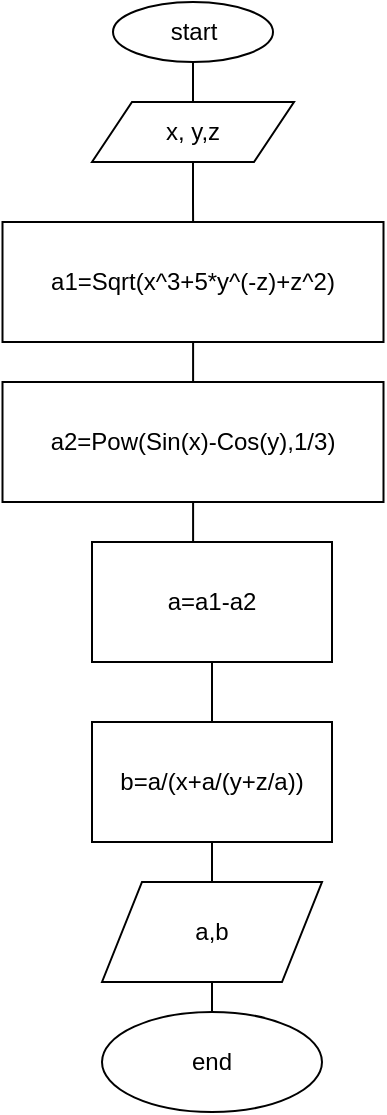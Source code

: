 <mxfile version="13.8.3"><diagram id="YKFjA1we_ySUaK2FHpc_" name="Page-1"><mxGraphModel dx="998" dy="548" grid="1" gridSize="10" guides="1" tooltips="1" connect="1" arrows="1" fold="1" page="1" pageScale="1" pageWidth="827" pageHeight="1169" math="0" shadow="0"><root><mxCell id="kBfvg8lKye6YREqayKH3-0"/><mxCell id="kBfvg8lKye6YREqayKH3-1" parent="kBfvg8lKye6YREqayKH3-0"/><mxCell id="ztIFfnz2i87--7uEpPRv-3" style="edgeStyle=orthogonalEdgeStyle;rounded=0;orthogonalLoop=1;jettySize=auto;html=1;exitX=0.5;exitY=1;exitDx=0;exitDy=0;entryX=0.5;entryY=0;entryDx=0;entryDy=0;endArrow=none;endFill=0;" edge="1" parent="kBfvg8lKye6YREqayKH3-1" source="ztIFfnz2i87--7uEpPRv-1" target="ztIFfnz2i87--7uEpPRv-2"><mxGeometry relative="1" as="geometry"/></mxCell><mxCell id="ztIFfnz2i87--7uEpPRv-1" value="start" style="ellipse;whiteSpace=wrap;html=1;" vertex="1" parent="kBfvg8lKye6YREqayKH3-1"><mxGeometry x="380.5" y="30" width="80" height="30" as="geometry"/></mxCell><mxCell id="ztIFfnz2i87--7uEpPRv-5" value="" style="edgeStyle=orthogonalEdgeStyle;rounded=0;orthogonalLoop=1;jettySize=auto;html=1;endArrow=none;endFill=0;" edge="1" parent="kBfvg8lKye6YREqayKH3-1" source="ztIFfnz2i87--7uEpPRv-2" target="ztIFfnz2i87--7uEpPRv-4"><mxGeometry relative="1" as="geometry"/></mxCell><mxCell id="ztIFfnz2i87--7uEpPRv-2" value="x, y,z" style="shape=parallelogram;perimeter=parallelogramPerimeter;whiteSpace=wrap;html=1;fixedSize=1;" vertex="1" parent="kBfvg8lKye6YREqayKH3-1"><mxGeometry x="370" y="80" width="101" height="30" as="geometry"/></mxCell><mxCell id="ztIFfnz2i87--7uEpPRv-7" value="" style="edgeStyle=orthogonalEdgeStyle;rounded=0;orthogonalLoop=1;jettySize=auto;html=1;endArrow=none;endFill=0;" edge="1" parent="kBfvg8lKye6YREqayKH3-1" source="ztIFfnz2i87--7uEpPRv-4" target="ztIFfnz2i87--7uEpPRv-6"><mxGeometry relative="1" as="geometry"/></mxCell><mxCell id="ztIFfnz2i87--7uEpPRv-4" value="a1=Sqrt(x^3+5*y^(-z)+z^2)" style="whiteSpace=wrap;html=1;" vertex="1" parent="kBfvg8lKye6YREqayKH3-1"><mxGeometry x="325.25" y="140" width="190.5" height="60" as="geometry"/></mxCell><mxCell id="ztIFfnz2i87--7uEpPRv-9" value="" style="edgeStyle=orthogonalEdgeStyle;rounded=0;orthogonalLoop=1;jettySize=auto;html=1;endArrow=none;endFill=0;" edge="1" parent="kBfvg8lKye6YREqayKH3-1" source="ztIFfnz2i87--7uEpPRv-6" target="ztIFfnz2i87--7uEpPRv-8"><mxGeometry relative="1" as="geometry"/></mxCell><mxCell id="ztIFfnz2i87--7uEpPRv-6" value="a2=Pow(Sin(x)-Cos(y),1/3)" style="whiteSpace=wrap;html=1;" vertex="1" parent="kBfvg8lKye6YREqayKH3-1"><mxGeometry x="325.25" y="220" width="190.5" height="60" as="geometry"/></mxCell><mxCell id="ztIFfnz2i87--7uEpPRv-11" value="" style="edgeStyle=orthogonalEdgeStyle;rounded=0;orthogonalLoop=1;jettySize=auto;html=1;endArrow=none;endFill=0;" edge="1" parent="kBfvg8lKye6YREqayKH3-1" source="ztIFfnz2i87--7uEpPRv-8" target="ztIFfnz2i87--7uEpPRv-10"><mxGeometry relative="1" as="geometry"/></mxCell><mxCell id="ztIFfnz2i87--7uEpPRv-8" value="a=a1-a2" style="whiteSpace=wrap;html=1;" vertex="1" parent="kBfvg8lKye6YREqayKH3-1"><mxGeometry x="370" y="300" width="120" height="60" as="geometry"/></mxCell><mxCell id="ztIFfnz2i87--7uEpPRv-13" value="" style="edgeStyle=orthogonalEdgeStyle;rounded=0;orthogonalLoop=1;jettySize=auto;html=1;endArrow=none;endFill=0;" edge="1" parent="kBfvg8lKye6YREqayKH3-1" source="ztIFfnz2i87--7uEpPRv-10" target="ztIFfnz2i87--7uEpPRv-12"><mxGeometry relative="1" as="geometry"/></mxCell><mxCell id="ztIFfnz2i87--7uEpPRv-10" value="b=a/(x+a/(y+z/a))" style="whiteSpace=wrap;html=1;" vertex="1" parent="kBfvg8lKye6YREqayKH3-1"><mxGeometry x="370" y="390" width="120" height="60" as="geometry"/></mxCell><mxCell id="ztIFfnz2i87--7uEpPRv-15" value="" style="edgeStyle=orthogonalEdgeStyle;rounded=0;orthogonalLoop=1;jettySize=auto;html=1;endArrow=none;endFill=0;" edge="1" parent="kBfvg8lKye6YREqayKH3-1" source="ztIFfnz2i87--7uEpPRv-12" target="ztIFfnz2i87--7uEpPRv-14"><mxGeometry relative="1" as="geometry"/></mxCell><mxCell id="ztIFfnz2i87--7uEpPRv-12" value="a,b" style="shape=parallelogram;perimeter=parallelogramPerimeter;whiteSpace=wrap;html=1;fixedSize=1;" vertex="1" parent="kBfvg8lKye6YREqayKH3-1"><mxGeometry x="375" y="470" width="110" height="50" as="geometry"/></mxCell><mxCell id="ztIFfnz2i87--7uEpPRv-14" value="end" style="ellipse;whiteSpace=wrap;html=1;" vertex="1" parent="kBfvg8lKye6YREqayKH3-1"><mxGeometry x="375" y="535" width="110" height="50" as="geometry"/></mxCell></root></mxGraphModel></diagram></mxfile>